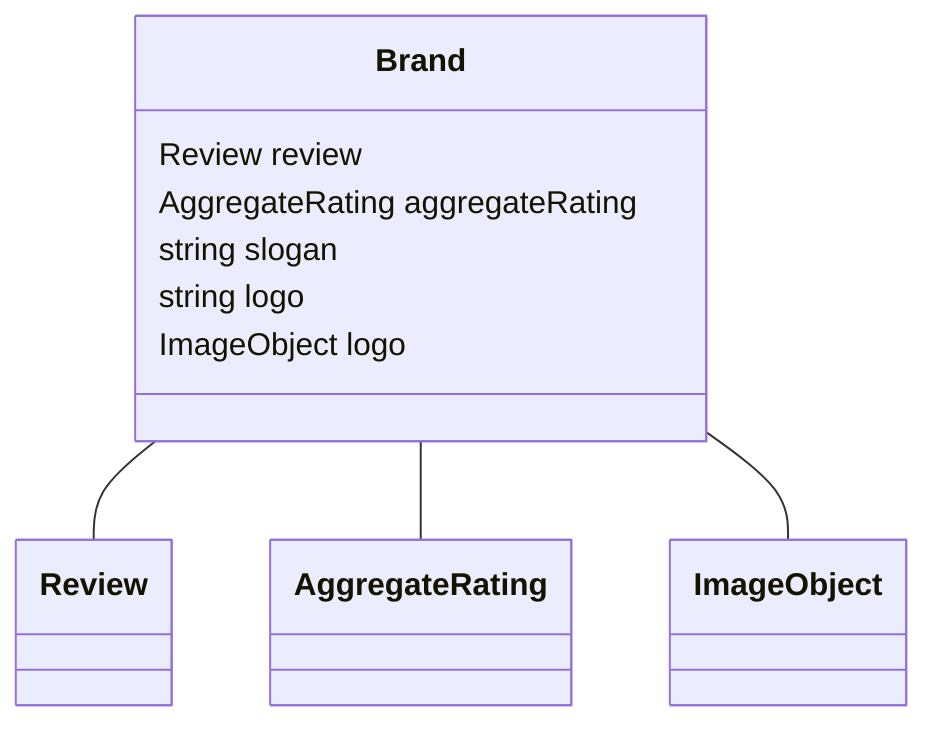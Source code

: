 classDiagram
  Brand -- Review
  Brand -- AggregateRating
  Brand -- ImageObject


class Brand {

  Review review
  AggregateRating aggregateRating
  string slogan
  string logo
  ImageObject logo

 }